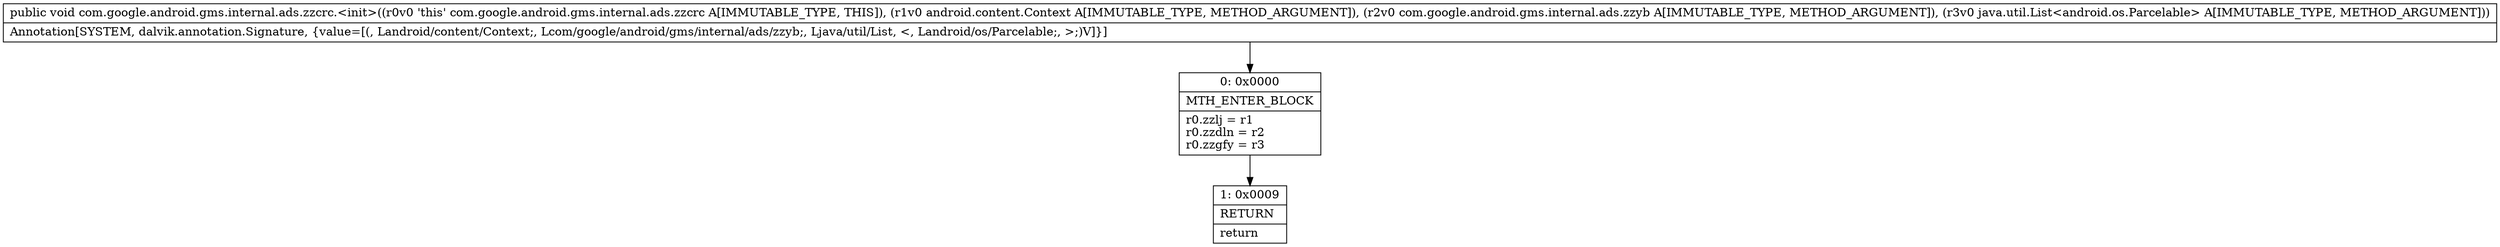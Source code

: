 digraph "CFG forcom.google.android.gms.internal.ads.zzcrc.\<init\>(Landroid\/content\/Context;Lcom\/google\/android\/gms\/internal\/ads\/zzyb;Ljava\/util\/List;)V" {
Node_0 [shape=record,label="{0\:\ 0x0000|MTH_ENTER_BLOCK\l|r0.zzlj = r1\lr0.zzdln = r2\lr0.zzgfy = r3\l}"];
Node_1 [shape=record,label="{1\:\ 0x0009|RETURN\l|return\l}"];
MethodNode[shape=record,label="{public void com.google.android.gms.internal.ads.zzcrc.\<init\>((r0v0 'this' com.google.android.gms.internal.ads.zzcrc A[IMMUTABLE_TYPE, THIS]), (r1v0 android.content.Context A[IMMUTABLE_TYPE, METHOD_ARGUMENT]), (r2v0 com.google.android.gms.internal.ads.zzyb A[IMMUTABLE_TYPE, METHOD_ARGUMENT]), (r3v0 java.util.List\<android.os.Parcelable\> A[IMMUTABLE_TYPE, METHOD_ARGUMENT]))  | Annotation[SYSTEM, dalvik.annotation.Signature, \{value=[(, Landroid\/content\/Context;, Lcom\/google\/android\/gms\/internal\/ads\/zzyb;, Ljava\/util\/List, \<, Landroid\/os\/Parcelable;, \>;)V]\}]\l}"];
MethodNode -> Node_0;
Node_0 -> Node_1;
}

